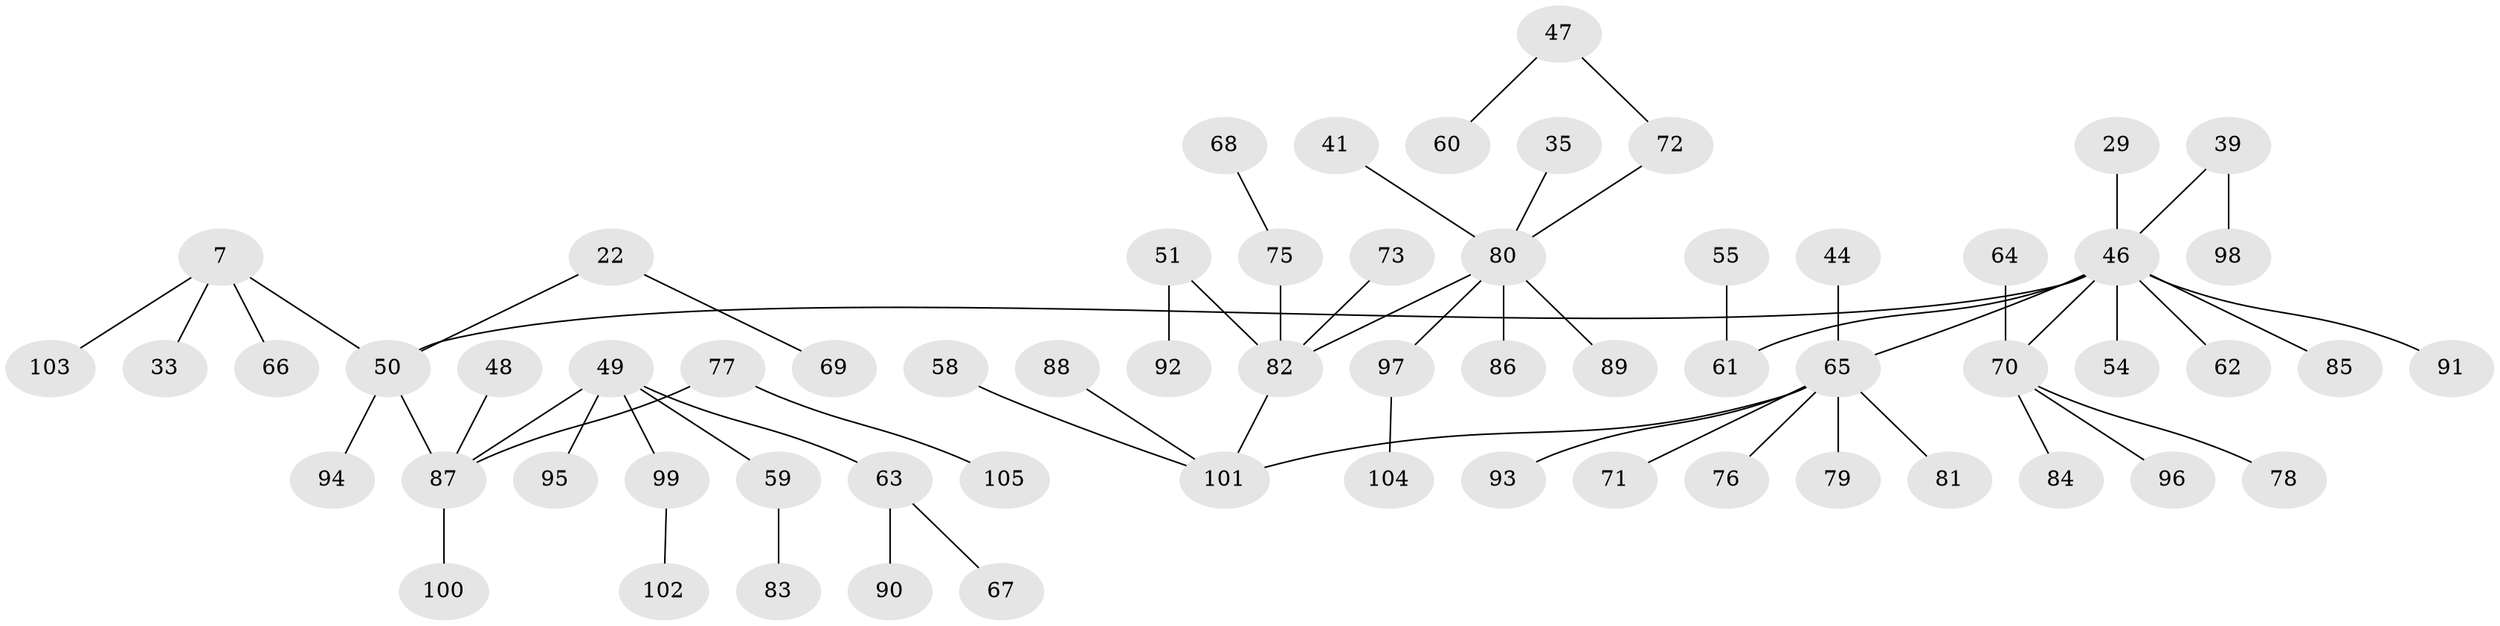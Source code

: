 // original degree distribution, {6: 0.02857142857142857, 2: 0.21904761904761905, 4: 0.06666666666666667, 5: 0.02857142857142857, 3: 0.1523809523809524, 1: 0.5047619047619047}
// Generated by graph-tools (version 1.1) at 2025/56/03/04/25 21:56:17]
// undirected, 63 vertices, 62 edges
graph export_dot {
graph [start="1"]
  node [color=gray90,style=filled];
  7;
  22;
  29;
  33;
  35;
  39;
  41;
  44;
  46 [super="+4+21+32+36"];
  47;
  48;
  49 [super="+31"];
  50 [super="+5"];
  51;
  54;
  55;
  58;
  59;
  60;
  61 [super="+16"];
  62;
  63 [super="+53"];
  64;
  65 [super="+37+24+38"];
  66;
  67;
  68;
  69;
  70 [super="+52"];
  71;
  72 [super="+42"];
  73;
  75 [super="+56"];
  76;
  77;
  78;
  79;
  80 [super="+34+74"];
  81;
  82 [super="+13+40+43"];
  83;
  84;
  85;
  86;
  87 [super="+25+45"];
  88;
  89;
  90;
  91;
  92;
  93;
  94;
  95;
  96;
  97;
  98;
  99 [super="+57"];
  100;
  101 [super="+20"];
  102;
  103;
  104;
  105;
  7 -- 33;
  7 -- 66;
  7 -- 103;
  7 -- 50;
  22 -- 69;
  22 -- 50;
  29 -- 46;
  35 -- 80;
  39 -- 98;
  39 -- 46;
  41 -- 80;
  44 -- 65;
  46 -- 85;
  46 -- 54;
  46 -- 91;
  46 -- 50;
  46 -- 61;
  46 -- 65;
  46 -- 70;
  46 -- 62;
  47 -- 60;
  47 -- 72;
  48 -- 87;
  49 -- 59;
  49 -- 95;
  49 -- 87;
  49 -- 63;
  49 -- 99;
  50 -- 94;
  50 -- 87;
  51 -- 92;
  51 -- 82;
  55 -- 61;
  58 -- 101;
  59 -- 83;
  63 -- 90;
  63 -- 67;
  64 -- 70;
  65 -- 71;
  65 -- 93;
  65 -- 101;
  65 -- 81;
  65 -- 76;
  65 -- 79;
  68 -- 75;
  70 -- 78;
  70 -- 96;
  70 -- 84;
  72 -- 80;
  73 -- 82;
  75 -- 82;
  77 -- 105;
  77 -- 87;
  80 -- 97;
  80 -- 82;
  80 -- 89;
  80 -- 86;
  82 -- 101;
  87 -- 100;
  88 -- 101;
  97 -- 104;
  99 -- 102;
}
